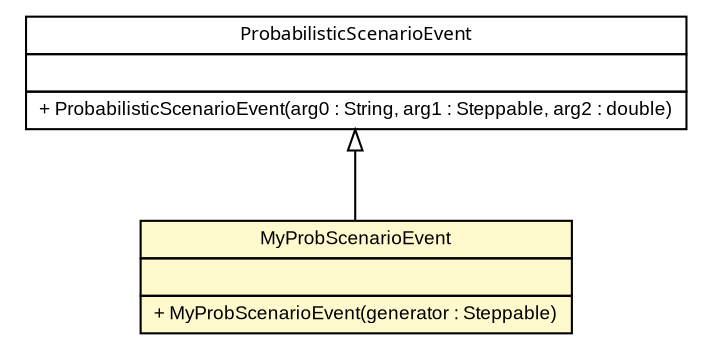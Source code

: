 #!/usr/local/bin/dot
#
# Class diagram 
# Generated by UMLGraph version 5.1 (http://www.umlgraph.org/)
#

digraph G {
	edge [fontname="arial",fontsize=10,labelfontname="arial",labelfontsize=10];
	node [fontname="arial",fontsize=10,shape=plaintext];
	nodesep=0.25;
	ranksep=0.5;
	// es.upm.dit.gsi.shanks.model.event.test.MyProbScenarioEvent
	c3530 [label=<<table title="es.upm.dit.gsi.shanks.model.event.test.MyProbScenarioEvent" border="0" cellborder="1" cellspacing="0" cellpadding="2" port="p" bgcolor="lemonChiffon" href="./MyProbScenarioEvent.html">
		<tr><td><table border="0" cellspacing="0" cellpadding="1">
<tr><td align="center" balign="center"> MyProbScenarioEvent </td></tr>
		</table></td></tr>
		<tr><td><table border="0" cellspacing="0" cellpadding="1">
<tr><td align="left" balign="left">  </td></tr>
		</table></td></tr>
		<tr><td><table border="0" cellspacing="0" cellpadding="1">
<tr><td align="left" balign="left"> + MyProbScenarioEvent(generator : Steppable) </td></tr>
		</table></td></tr>
		</table>>, fontname="arial", fontcolor="black", fontsize=9.0];
	//es.upm.dit.gsi.shanks.model.event.test.MyProbScenarioEvent extends es.upm.dit.gsi.shanks.model.event.scenario.ProbabilisticScenarioEvent
	c3588:p -> c3530:p [dir=back,arrowtail=empty];
	// es.upm.dit.gsi.shanks.model.event.scenario.ProbabilisticScenarioEvent
	c3588 [label=<<table title="es.upm.dit.gsi.shanks.model.event.scenario.ProbabilisticScenarioEvent" border="0" cellborder="1" cellspacing="0" cellpadding="2" port="p" href="http://java.sun.com/j2se/1.4.2/docs/api/es/upm/dit/gsi/shanks/model/event/scenario/ProbabilisticScenarioEvent.html">
		<tr><td><table border="0" cellspacing="0" cellpadding="1">
<tr><td align="center" balign="center"><font face="ariali"> ProbabilisticScenarioEvent </font></td></tr>
		</table></td></tr>
		<tr><td><table border="0" cellspacing="0" cellpadding="1">
<tr><td align="left" balign="left">  </td></tr>
		</table></td></tr>
		<tr><td><table border="0" cellspacing="0" cellpadding="1">
<tr><td align="left" balign="left"> + ProbabilisticScenarioEvent(arg0 : String, arg1 : Steppable, arg2 : double) </td></tr>
		</table></td></tr>
		</table>>, fontname="arial", fontcolor="black", fontsize=9.0];
}

